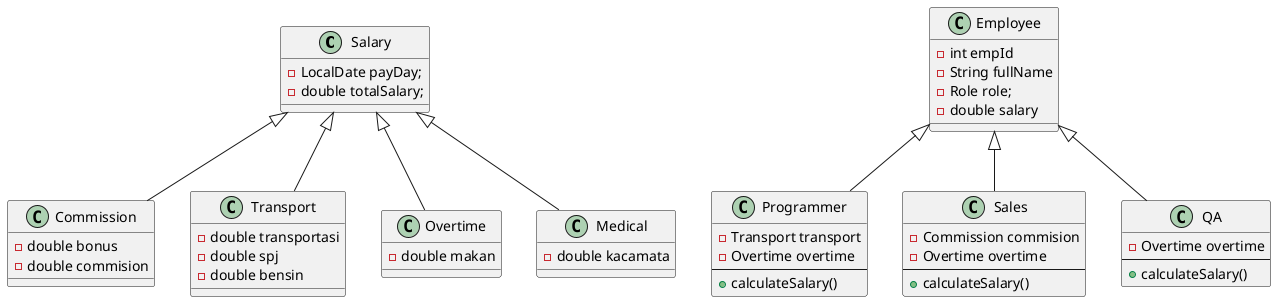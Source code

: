 @startuml hr-class



class Salary{
    -LocalDate payDay;
    -double totalSalary;
}

class Commission extends Salary{
    -double bonus
    -double commision
}

class Transport extends Salary{
    -double transportasi
    -double spj
    -double bensin
}

class Overtime extends Salary{
    -double makan
}

class Medical extends Salary{
    - double kacamata
}


class Employee{
    -int empId
    -String fullName
    -Role role;
    -double salary
}

class Programmer extends Employee{
    - Transport transport
    - Overtime overtime
    --
    +calculateSalary()
}

class Sales extends Employee{
    - Commission commision
    - Overtime overtime
    --
    +calculateSalary()
}

class QA extends Employee{
    - Overtime overtime
    --
    +calculateSalary()
}


@enduml